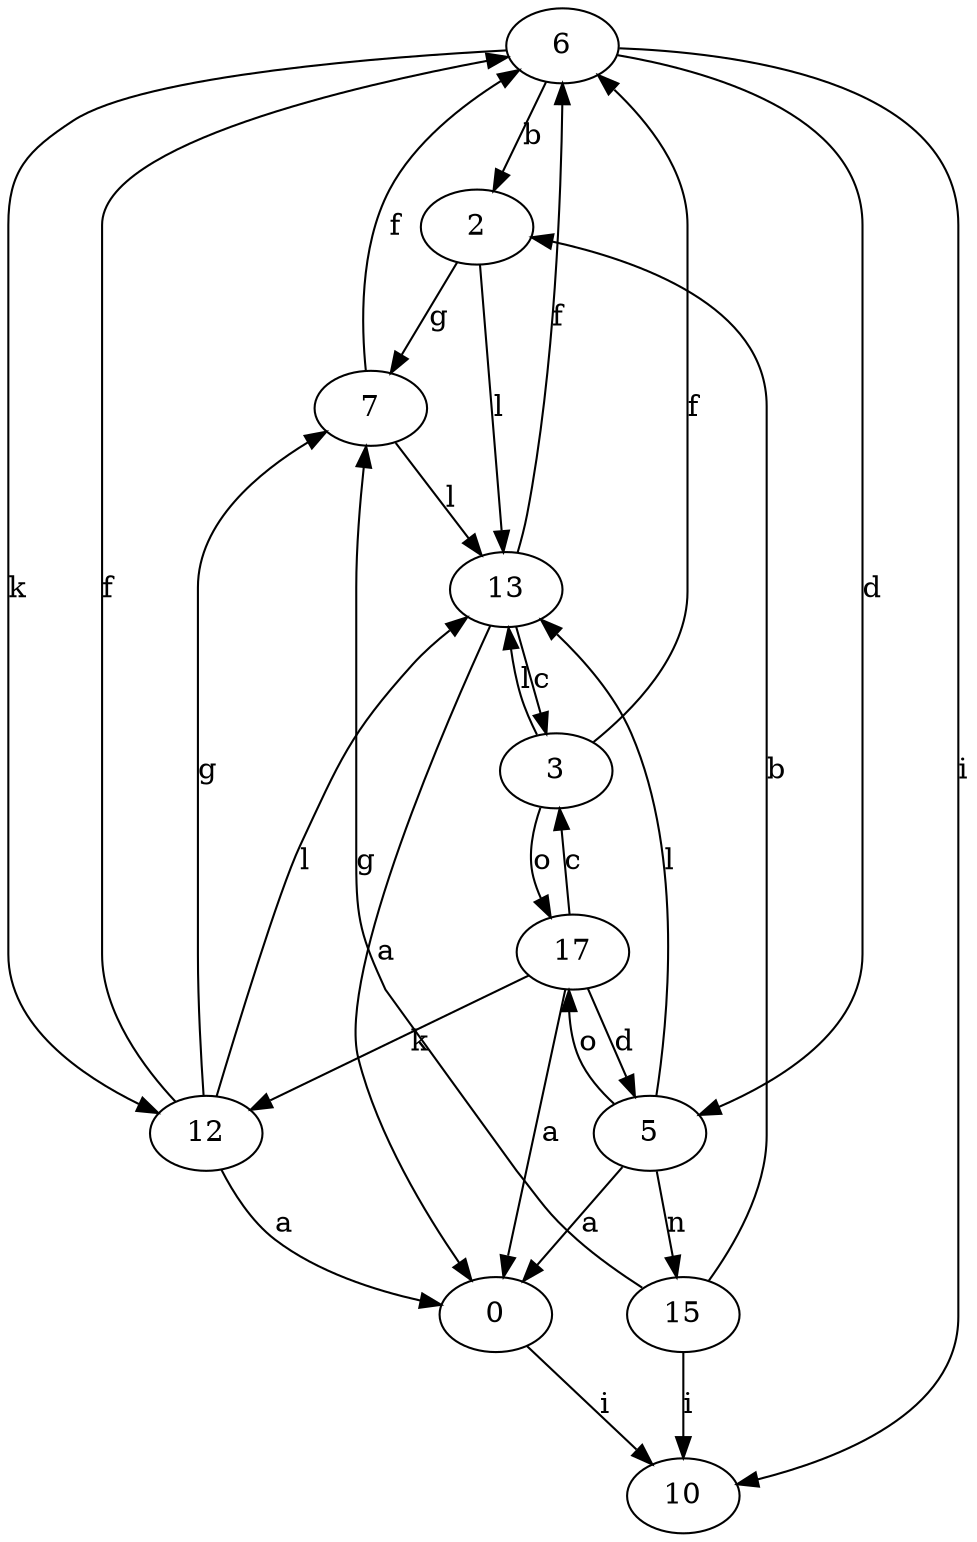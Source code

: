 strict digraph  {
0;
2;
3;
5;
6;
7;
10;
12;
13;
15;
17;
0 -> 10  [label=i];
2 -> 7  [label=g];
2 -> 13  [label=l];
3 -> 6  [label=f];
3 -> 13  [label=l];
3 -> 17  [label=o];
5 -> 0  [label=a];
5 -> 13  [label=l];
5 -> 15  [label=n];
5 -> 17  [label=o];
6 -> 2  [label=b];
6 -> 5  [label=d];
6 -> 10  [label=i];
6 -> 12  [label=k];
7 -> 6  [label=f];
7 -> 13  [label=l];
12 -> 0  [label=a];
12 -> 6  [label=f];
12 -> 7  [label=g];
12 -> 13  [label=l];
13 -> 0  [label=a];
13 -> 3  [label=c];
13 -> 6  [label=f];
15 -> 2  [label=b];
15 -> 7  [label=g];
15 -> 10  [label=i];
17 -> 0  [label=a];
17 -> 3  [label=c];
17 -> 5  [label=d];
17 -> 12  [label=k];
}
